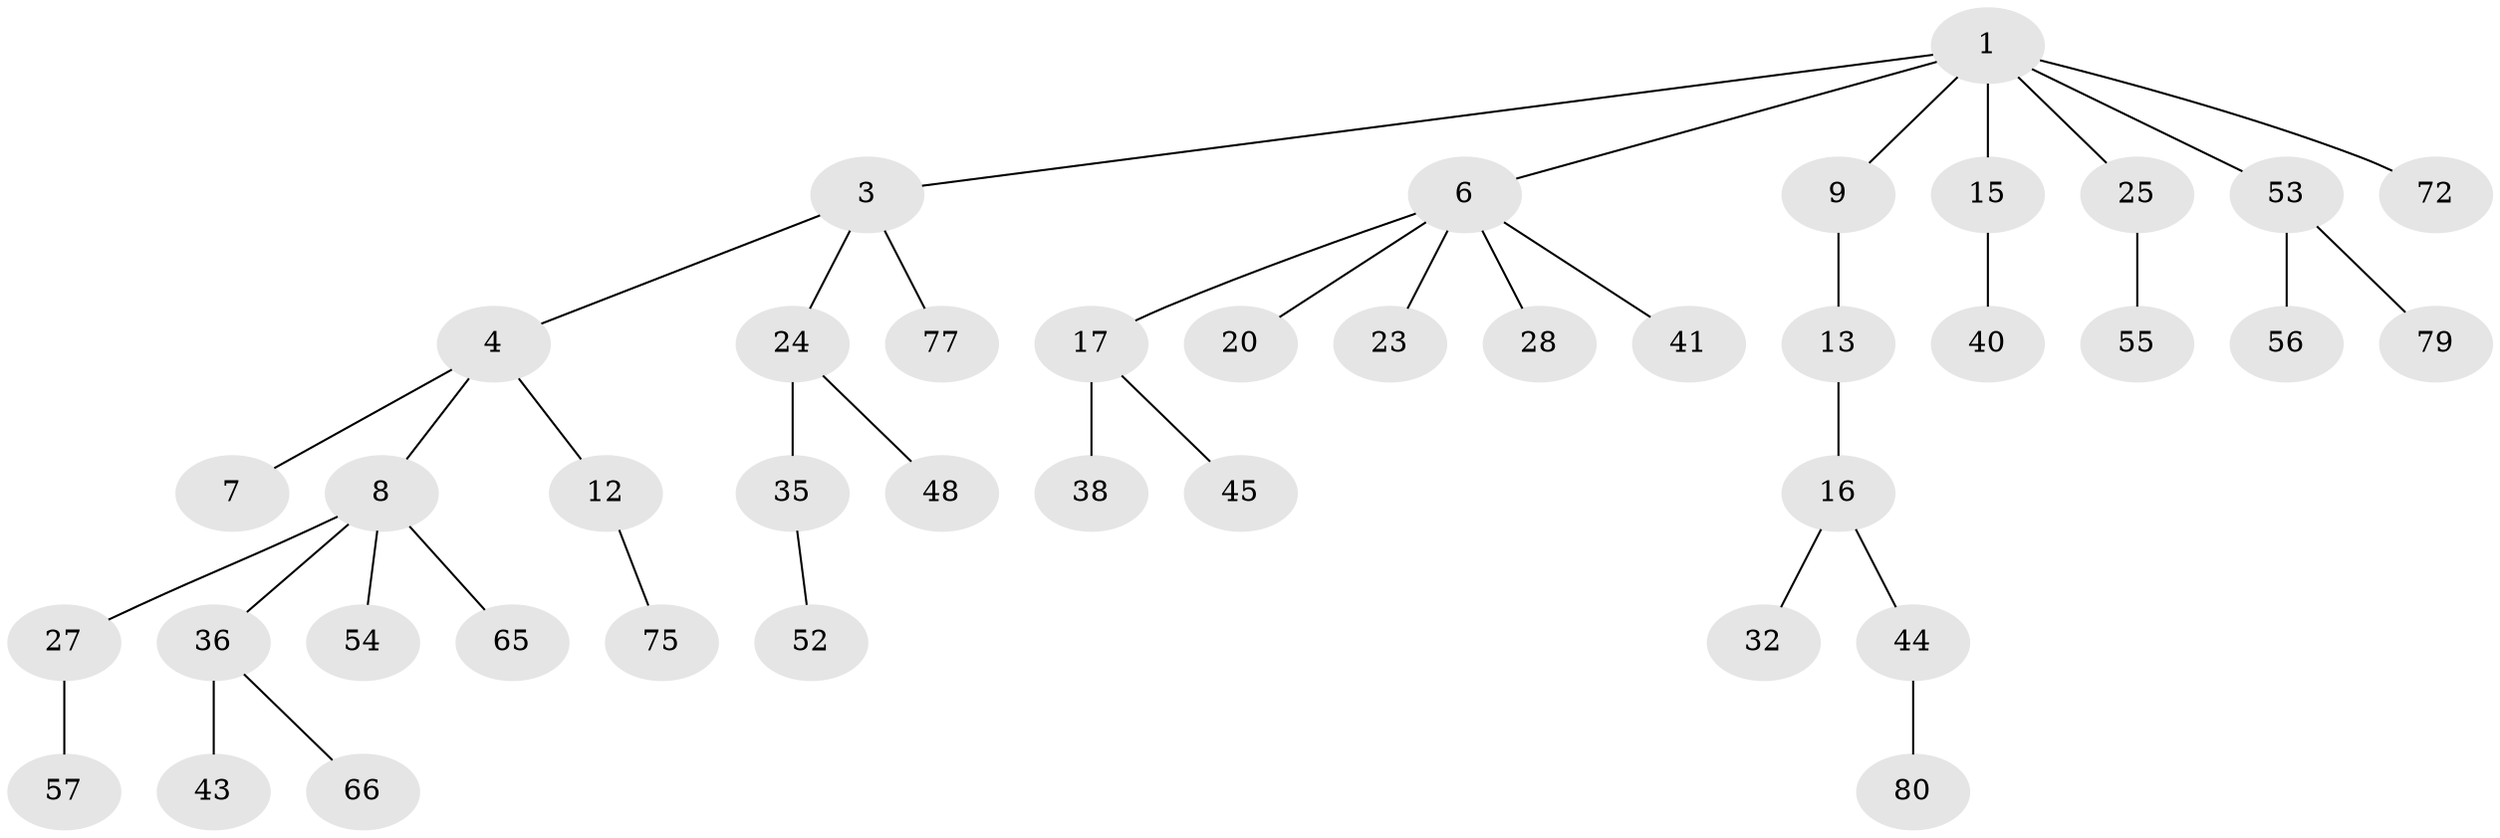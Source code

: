 // original degree distribution, {4: 0.07228915662650602, 3: 0.0963855421686747, 5: 0.04819277108433735, 1: 0.4578313253012048, 6: 0.012048192771084338, 2: 0.3132530120481928}
// Generated by graph-tools (version 1.1) at 2025/19/03/04/25 18:19:08]
// undirected, 41 vertices, 40 edges
graph export_dot {
graph [start="1"]
  node [color=gray90,style=filled];
  1 [super="+18+2"];
  3 [super="+50"];
  4;
  6 [super="+11+70"];
  7;
  8 [super="+19+14+61+10+59"];
  9 [super="+26+39+73"];
  12 [super="+34+71"];
  13;
  15;
  16 [super="+21+37"];
  17 [super="+29+62+30"];
  20 [super="+68"];
  23;
  24 [super="+49"];
  25 [super="+42"];
  27 [super="+33"];
  28 [super="+63"];
  32;
  35 [super="+58"];
  36 [super="+51"];
  38;
  40;
  41 [super="+47"];
  43;
  44;
  45;
  48;
  52 [super="+69"];
  53 [super="+60"];
  54;
  55;
  56 [super="+83"];
  57;
  65;
  66;
  72 [super="+78"];
  75;
  77;
  79 [super="+82"];
  80;
  1 -- 9;
  1 -- 53;
  1 -- 3;
  1 -- 6;
  1 -- 72;
  1 -- 25;
  1 -- 15;
  3 -- 4;
  3 -- 24;
  3 -- 77;
  4 -- 7;
  4 -- 8;
  4 -- 12;
  6 -- 41;
  6 -- 17;
  6 -- 20;
  6 -- 23;
  6 -- 28;
  8 -- 65;
  8 -- 36;
  8 -- 54;
  8 -- 27;
  9 -- 13;
  12 -- 75;
  13 -- 16;
  15 -- 40;
  16 -- 44;
  16 -- 32;
  17 -- 38;
  17 -- 45;
  24 -- 35;
  24 -- 48;
  25 -- 55;
  27 -- 57;
  35 -- 52;
  36 -- 43;
  36 -- 66;
  44 -- 80;
  53 -- 56;
  53 -- 79;
}
